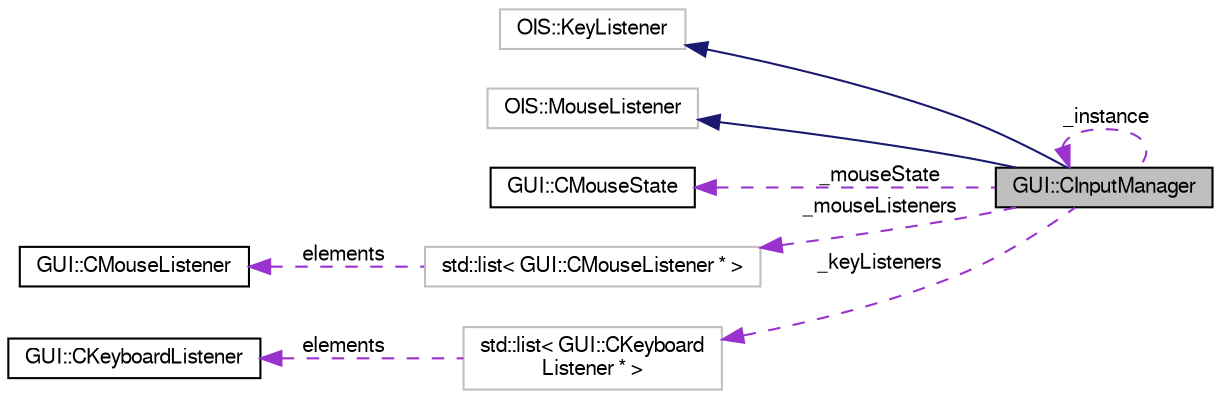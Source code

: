 digraph "GUI::CInputManager"
{
  edge [fontname="FreeSans",fontsize="10",labelfontname="FreeSans",labelfontsize="10"];
  node [fontname="FreeSans",fontsize="10",shape=record];
  rankdir="LR";
  Node1 [label="GUI::CInputManager",height=0.2,width=0.4,color="black", fillcolor="grey75", style="filled", fontcolor="black"];
  Node2 -> Node1 [dir="back",color="midnightblue",fontsize="10",style="solid",fontname="FreeSans"];
  Node2 [label="OIS::KeyListener",height=0.2,width=0.4,color="grey75", fillcolor="white", style="filled"];
  Node3 -> Node1 [dir="back",color="midnightblue",fontsize="10",style="solid",fontname="FreeSans"];
  Node3 [label="OIS::MouseListener",height=0.2,width=0.4,color="grey75", fillcolor="white", style="filled"];
  Node4 -> Node1 [dir="back",color="darkorchid3",fontsize="10",style="dashed",label=" _mouseState" ,fontname="FreeSans"];
  Node4 [label="GUI::CMouseState",height=0.2,width=0.4,color="black", fillcolor="white", style="filled",URL="$class_g_u_i_1_1_c_mouse_state.html",tooltip="clase que representa el estado del ratón. "];
  Node5 -> Node1 [dir="back",color="darkorchid3",fontsize="10",style="dashed",label=" _mouseListeners" ,fontname="FreeSans"];
  Node5 [label="std::list\< GUI::CMouseListener * \>",height=0.2,width=0.4,color="grey75", fillcolor="white", style="filled"];
  Node6 -> Node5 [dir="back",color="darkorchid3",fontsize="10",style="dashed",label=" elements" ,fontname="FreeSans"];
  Node6 [label="GUI::CMouseListener",height=0.2,width=0.4,color="black", fillcolor="white", style="filled",URL="$class_g_u_i_1_1_c_mouse_listener.html",tooltip="Esta clase debe ser implementada por las clases que quieren registrarse en el gestor de periféricos d..."];
  Node1 -> Node1 [dir="back",color="darkorchid3",fontsize="10",style="dashed",label=" _instance" ,fontname="FreeSans"];
  Node7 -> Node1 [dir="back",color="darkorchid3",fontsize="10",style="dashed",label=" _keyListeners" ,fontname="FreeSans"];
  Node7 [label="std::list\< GUI::CKeyboard\lListener * \>",height=0.2,width=0.4,color="grey75", fillcolor="white", style="filled"];
  Node8 -> Node7 [dir="back",color="darkorchid3",fontsize="10",style="dashed",label=" elements" ,fontname="FreeSans"];
  Node8 [label="GUI::CKeyboardListener",height=0.2,width=0.4,color="black", fillcolor="white", style="filled",URL="$class_g_u_i_1_1_c_keyboard_listener.html",tooltip="Esta clase debe ser implementada por las clases que quieren registrarse en el gestor de periféricos d..."];
}
